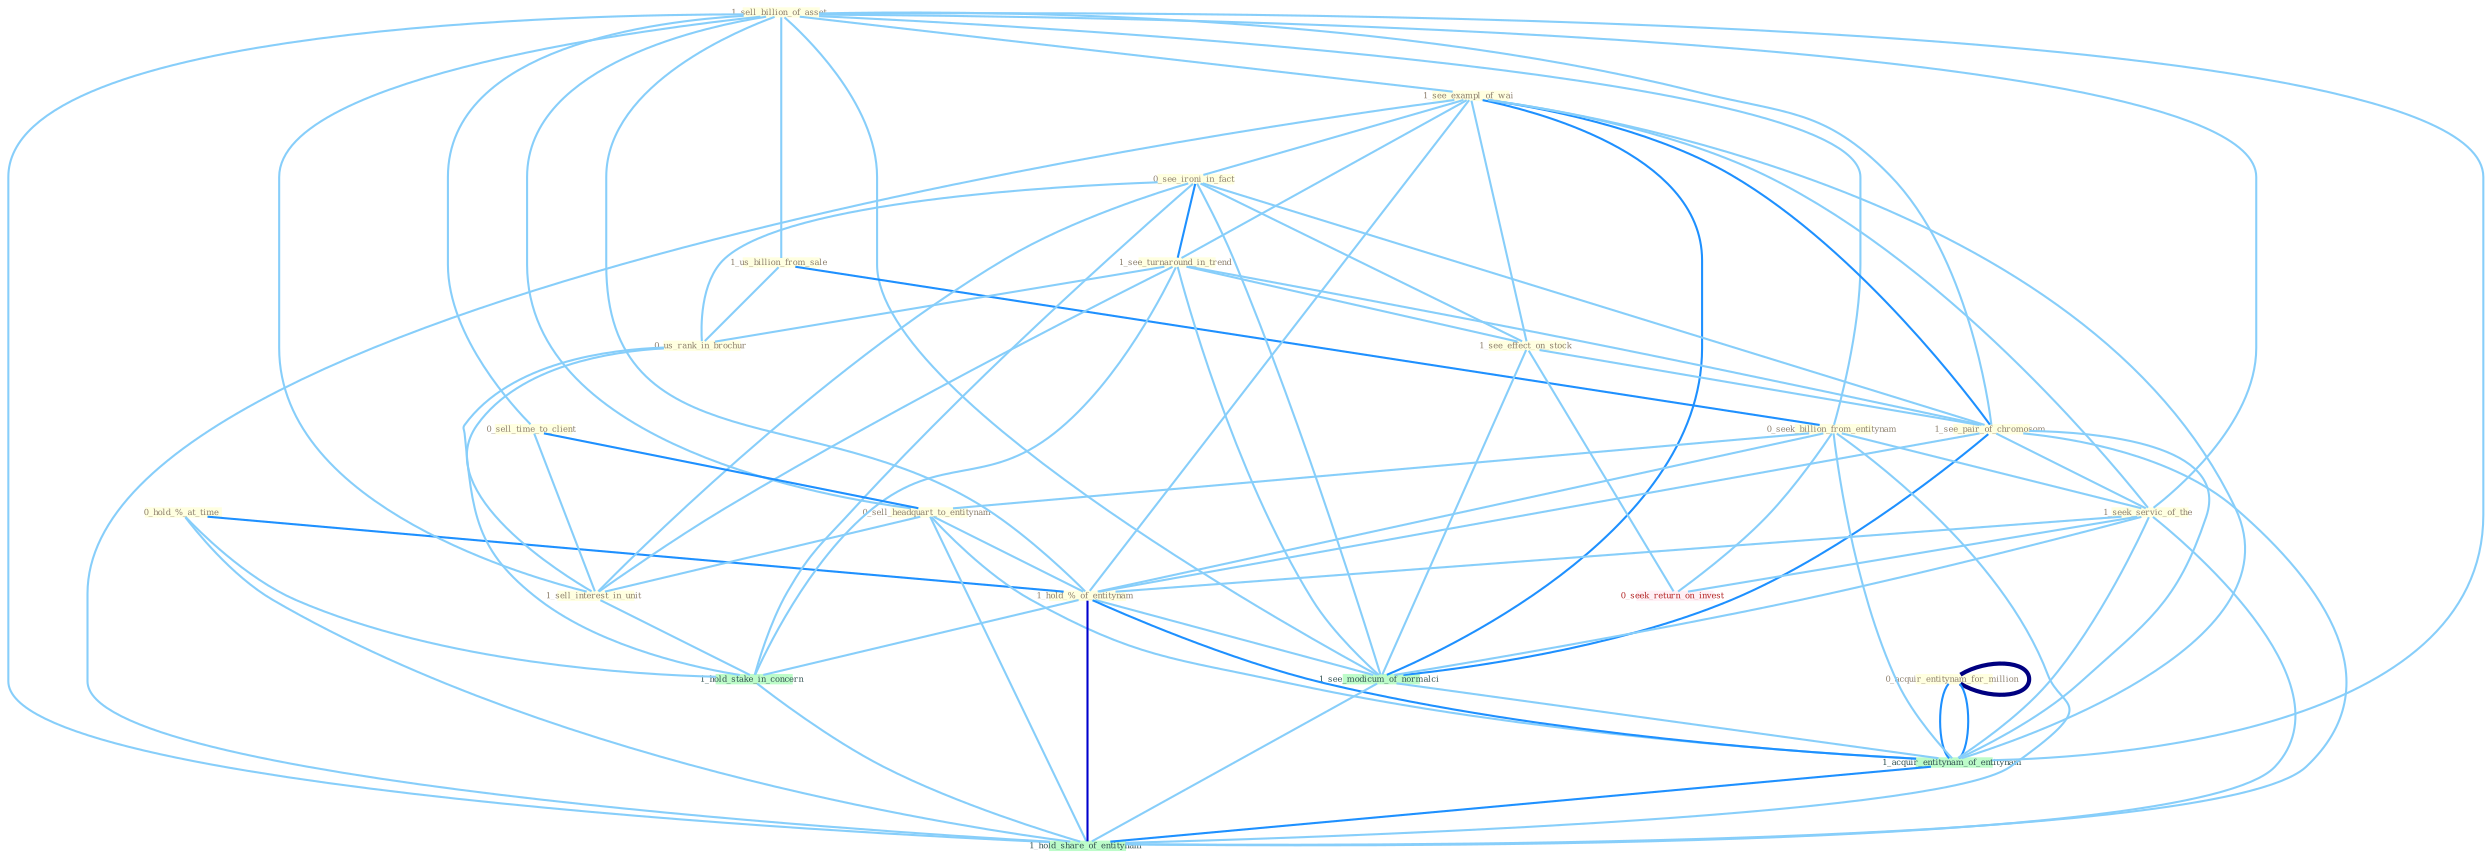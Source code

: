 Graph G{ 
    node
    [shape=polygon,style=filled,width=.5,height=.06,color="#BDFCC9",fixedsize=true,fontsize=4,
    fontcolor="#2f4f4f"];
    {node
    [color="#ffffe0", fontcolor="#8b7d6b"] "0_hold_%_at_time " "1_sell_billion_of_asset " "1_us_billion_from_sale " "1_see_exampl_of_wai " "0_see_ironi_in_fact " "1_see_turnaround_in_trend " "0_acquir_entitynam_for_million " "1_see_effect_on_stock " "1_see_pair_of_chromosom " "0_sell_time_to_client " "0_seek_billion_from_entitynam " "0_sell_headquart_to_entitynam " "0_us_rank_in_brochur " "1_seek_servic_of_the " "1_sell_interest_in_unit " "1_hold_%_of_entitynam " "0_acquir_entitynam_for_million "}
{node [color="#fff0f5", fontcolor="#b22222"] "0_seek_return_on_invest "}
edge [color="#B0E2FF"];

	"0_hold_%_at_time " -- "1_hold_%_of_entitynam " [w="2", color="#1e90ff" , len=0.8];
	"0_hold_%_at_time " -- "1_hold_stake_in_concern " [w="1", color="#87cefa" ];
	"0_hold_%_at_time " -- "1_hold_share_of_entitynam " [w="1", color="#87cefa" ];
	"1_sell_billion_of_asset " -- "1_us_billion_from_sale " [w="1", color="#87cefa" ];
	"1_sell_billion_of_asset " -- "1_see_exampl_of_wai " [w="1", color="#87cefa" ];
	"1_sell_billion_of_asset " -- "1_see_pair_of_chromosom " [w="1", color="#87cefa" ];
	"1_sell_billion_of_asset " -- "0_sell_time_to_client " [w="1", color="#87cefa" ];
	"1_sell_billion_of_asset " -- "0_seek_billion_from_entitynam " [w="1", color="#87cefa" ];
	"1_sell_billion_of_asset " -- "0_sell_headquart_to_entitynam " [w="1", color="#87cefa" ];
	"1_sell_billion_of_asset " -- "1_seek_servic_of_the " [w="1", color="#87cefa" ];
	"1_sell_billion_of_asset " -- "1_sell_interest_in_unit " [w="1", color="#87cefa" ];
	"1_sell_billion_of_asset " -- "1_hold_%_of_entitynam " [w="1", color="#87cefa" ];
	"1_sell_billion_of_asset " -- "1_see_modicum_of_normalci " [w="1", color="#87cefa" ];
	"1_sell_billion_of_asset " -- "1_acquir_entitynam_of_entitynam " [w="1", color="#87cefa" ];
	"1_sell_billion_of_asset " -- "1_hold_share_of_entitynam " [w="1", color="#87cefa" ];
	"1_us_billion_from_sale " -- "0_seek_billion_from_entitynam " [w="2", color="#1e90ff" , len=0.8];
	"1_us_billion_from_sale " -- "0_us_rank_in_brochur " [w="1", color="#87cefa" ];
	"1_see_exampl_of_wai " -- "0_see_ironi_in_fact " [w="1", color="#87cefa" ];
	"1_see_exampl_of_wai " -- "1_see_turnaround_in_trend " [w="1", color="#87cefa" ];
	"1_see_exampl_of_wai " -- "1_see_effect_on_stock " [w="1", color="#87cefa" ];
	"1_see_exampl_of_wai " -- "1_see_pair_of_chromosom " [w="2", color="#1e90ff" , len=0.8];
	"1_see_exampl_of_wai " -- "1_seek_servic_of_the " [w="1", color="#87cefa" ];
	"1_see_exampl_of_wai " -- "1_hold_%_of_entitynam " [w="1", color="#87cefa" ];
	"1_see_exampl_of_wai " -- "1_see_modicum_of_normalci " [w="2", color="#1e90ff" , len=0.8];
	"1_see_exampl_of_wai " -- "1_acquir_entitynam_of_entitynam " [w="1", color="#87cefa" ];
	"1_see_exampl_of_wai " -- "1_hold_share_of_entitynam " [w="1", color="#87cefa" ];
	"0_see_ironi_in_fact " -- "1_see_turnaround_in_trend " [w="2", color="#1e90ff" , len=0.8];
	"0_see_ironi_in_fact " -- "1_see_effect_on_stock " [w="1", color="#87cefa" ];
	"0_see_ironi_in_fact " -- "1_see_pair_of_chromosom " [w="1", color="#87cefa" ];
	"0_see_ironi_in_fact " -- "0_us_rank_in_brochur " [w="1", color="#87cefa" ];
	"0_see_ironi_in_fact " -- "1_sell_interest_in_unit " [w="1", color="#87cefa" ];
	"0_see_ironi_in_fact " -- "1_hold_stake_in_concern " [w="1", color="#87cefa" ];
	"0_see_ironi_in_fact " -- "1_see_modicum_of_normalci " [w="1", color="#87cefa" ];
	"1_see_turnaround_in_trend " -- "1_see_effect_on_stock " [w="1", color="#87cefa" ];
	"1_see_turnaround_in_trend " -- "1_see_pair_of_chromosom " [w="1", color="#87cefa" ];
	"1_see_turnaround_in_trend " -- "0_us_rank_in_brochur " [w="1", color="#87cefa" ];
	"1_see_turnaround_in_trend " -- "1_sell_interest_in_unit " [w="1", color="#87cefa" ];
	"1_see_turnaround_in_trend " -- "1_hold_stake_in_concern " [w="1", color="#87cefa" ];
	"1_see_turnaround_in_trend " -- "1_see_modicum_of_normalci " [w="1", color="#87cefa" ];
	"0_acquir_entitynam_for_million " -- "0_acquir_entitynam_for_million " [w="4", style=bold, color="#000080", len=0.4];
	"0_acquir_entitynam_for_million " -- "1_acquir_entitynam_of_entitynam " [w="2", color="#1e90ff" , len=0.8];
	"1_see_effect_on_stock " -- "1_see_pair_of_chromosom " [w="1", color="#87cefa" ];
	"1_see_effect_on_stock " -- "0_seek_return_on_invest " [w="1", color="#87cefa" ];
	"1_see_effect_on_stock " -- "1_see_modicum_of_normalci " [w="1", color="#87cefa" ];
	"1_see_pair_of_chromosom " -- "1_seek_servic_of_the " [w="1", color="#87cefa" ];
	"1_see_pair_of_chromosom " -- "1_hold_%_of_entitynam " [w="1", color="#87cefa" ];
	"1_see_pair_of_chromosom " -- "1_see_modicum_of_normalci " [w="2", color="#1e90ff" , len=0.8];
	"1_see_pair_of_chromosom " -- "1_acquir_entitynam_of_entitynam " [w="1", color="#87cefa" ];
	"1_see_pair_of_chromosom " -- "1_hold_share_of_entitynam " [w="1", color="#87cefa" ];
	"0_sell_time_to_client " -- "0_sell_headquart_to_entitynam " [w="2", color="#1e90ff" , len=0.8];
	"0_sell_time_to_client " -- "1_sell_interest_in_unit " [w="1", color="#87cefa" ];
	"0_seek_billion_from_entitynam " -- "0_sell_headquart_to_entitynam " [w="1", color="#87cefa" ];
	"0_seek_billion_from_entitynam " -- "1_seek_servic_of_the " [w="1", color="#87cefa" ];
	"0_seek_billion_from_entitynam " -- "1_hold_%_of_entitynam " [w="1", color="#87cefa" ];
	"0_seek_billion_from_entitynam " -- "0_seek_return_on_invest " [w="1", color="#87cefa" ];
	"0_seek_billion_from_entitynam " -- "1_acquir_entitynam_of_entitynam " [w="1", color="#87cefa" ];
	"0_seek_billion_from_entitynam " -- "1_hold_share_of_entitynam " [w="1", color="#87cefa" ];
	"0_sell_headquart_to_entitynam " -- "1_sell_interest_in_unit " [w="1", color="#87cefa" ];
	"0_sell_headquart_to_entitynam " -- "1_hold_%_of_entitynam " [w="1", color="#87cefa" ];
	"0_sell_headquart_to_entitynam " -- "1_acquir_entitynam_of_entitynam " [w="1", color="#87cefa" ];
	"0_sell_headquart_to_entitynam " -- "1_hold_share_of_entitynam " [w="1", color="#87cefa" ];
	"0_us_rank_in_brochur " -- "1_sell_interest_in_unit " [w="1", color="#87cefa" ];
	"0_us_rank_in_brochur " -- "1_hold_stake_in_concern " [w="1", color="#87cefa" ];
	"1_seek_servic_of_the " -- "1_hold_%_of_entitynam " [w="1", color="#87cefa" ];
	"1_seek_servic_of_the " -- "0_seek_return_on_invest " [w="1", color="#87cefa" ];
	"1_seek_servic_of_the " -- "1_see_modicum_of_normalci " [w="1", color="#87cefa" ];
	"1_seek_servic_of_the " -- "1_acquir_entitynam_of_entitynam " [w="1", color="#87cefa" ];
	"1_seek_servic_of_the " -- "1_hold_share_of_entitynam " [w="1", color="#87cefa" ];
	"1_sell_interest_in_unit " -- "1_hold_stake_in_concern " [w="1", color="#87cefa" ];
	"1_hold_%_of_entitynam " -- "1_hold_stake_in_concern " [w="1", color="#87cefa" ];
	"1_hold_%_of_entitynam " -- "1_see_modicum_of_normalci " [w="1", color="#87cefa" ];
	"1_hold_%_of_entitynam " -- "1_acquir_entitynam_of_entitynam " [w="2", color="#1e90ff" , len=0.8];
	"1_hold_%_of_entitynam " -- "1_hold_share_of_entitynam " [w="3", color="#0000cd" , len=0.6];
	"0_acquir_entitynam_for_million " -- "1_acquir_entitynam_of_entitynam " [w="2", color="#1e90ff" , len=0.8];
	"1_hold_stake_in_concern " -- "1_hold_share_of_entitynam " [w="1", color="#87cefa" ];
	"1_see_modicum_of_normalci " -- "1_acquir_entitynam_of_entitynam " [w="1", color="#87cefa" ];
	"1_see_modicum_of_normalci " -- "1_hold_share_of_entitynam " [w="1", color="#87cefa" ];
	"1_acquir_entitynam_of_entitynam " -- "1_hold_share_of_entitynam " [w="2", color="#1e90ff" , len=0.8];
}